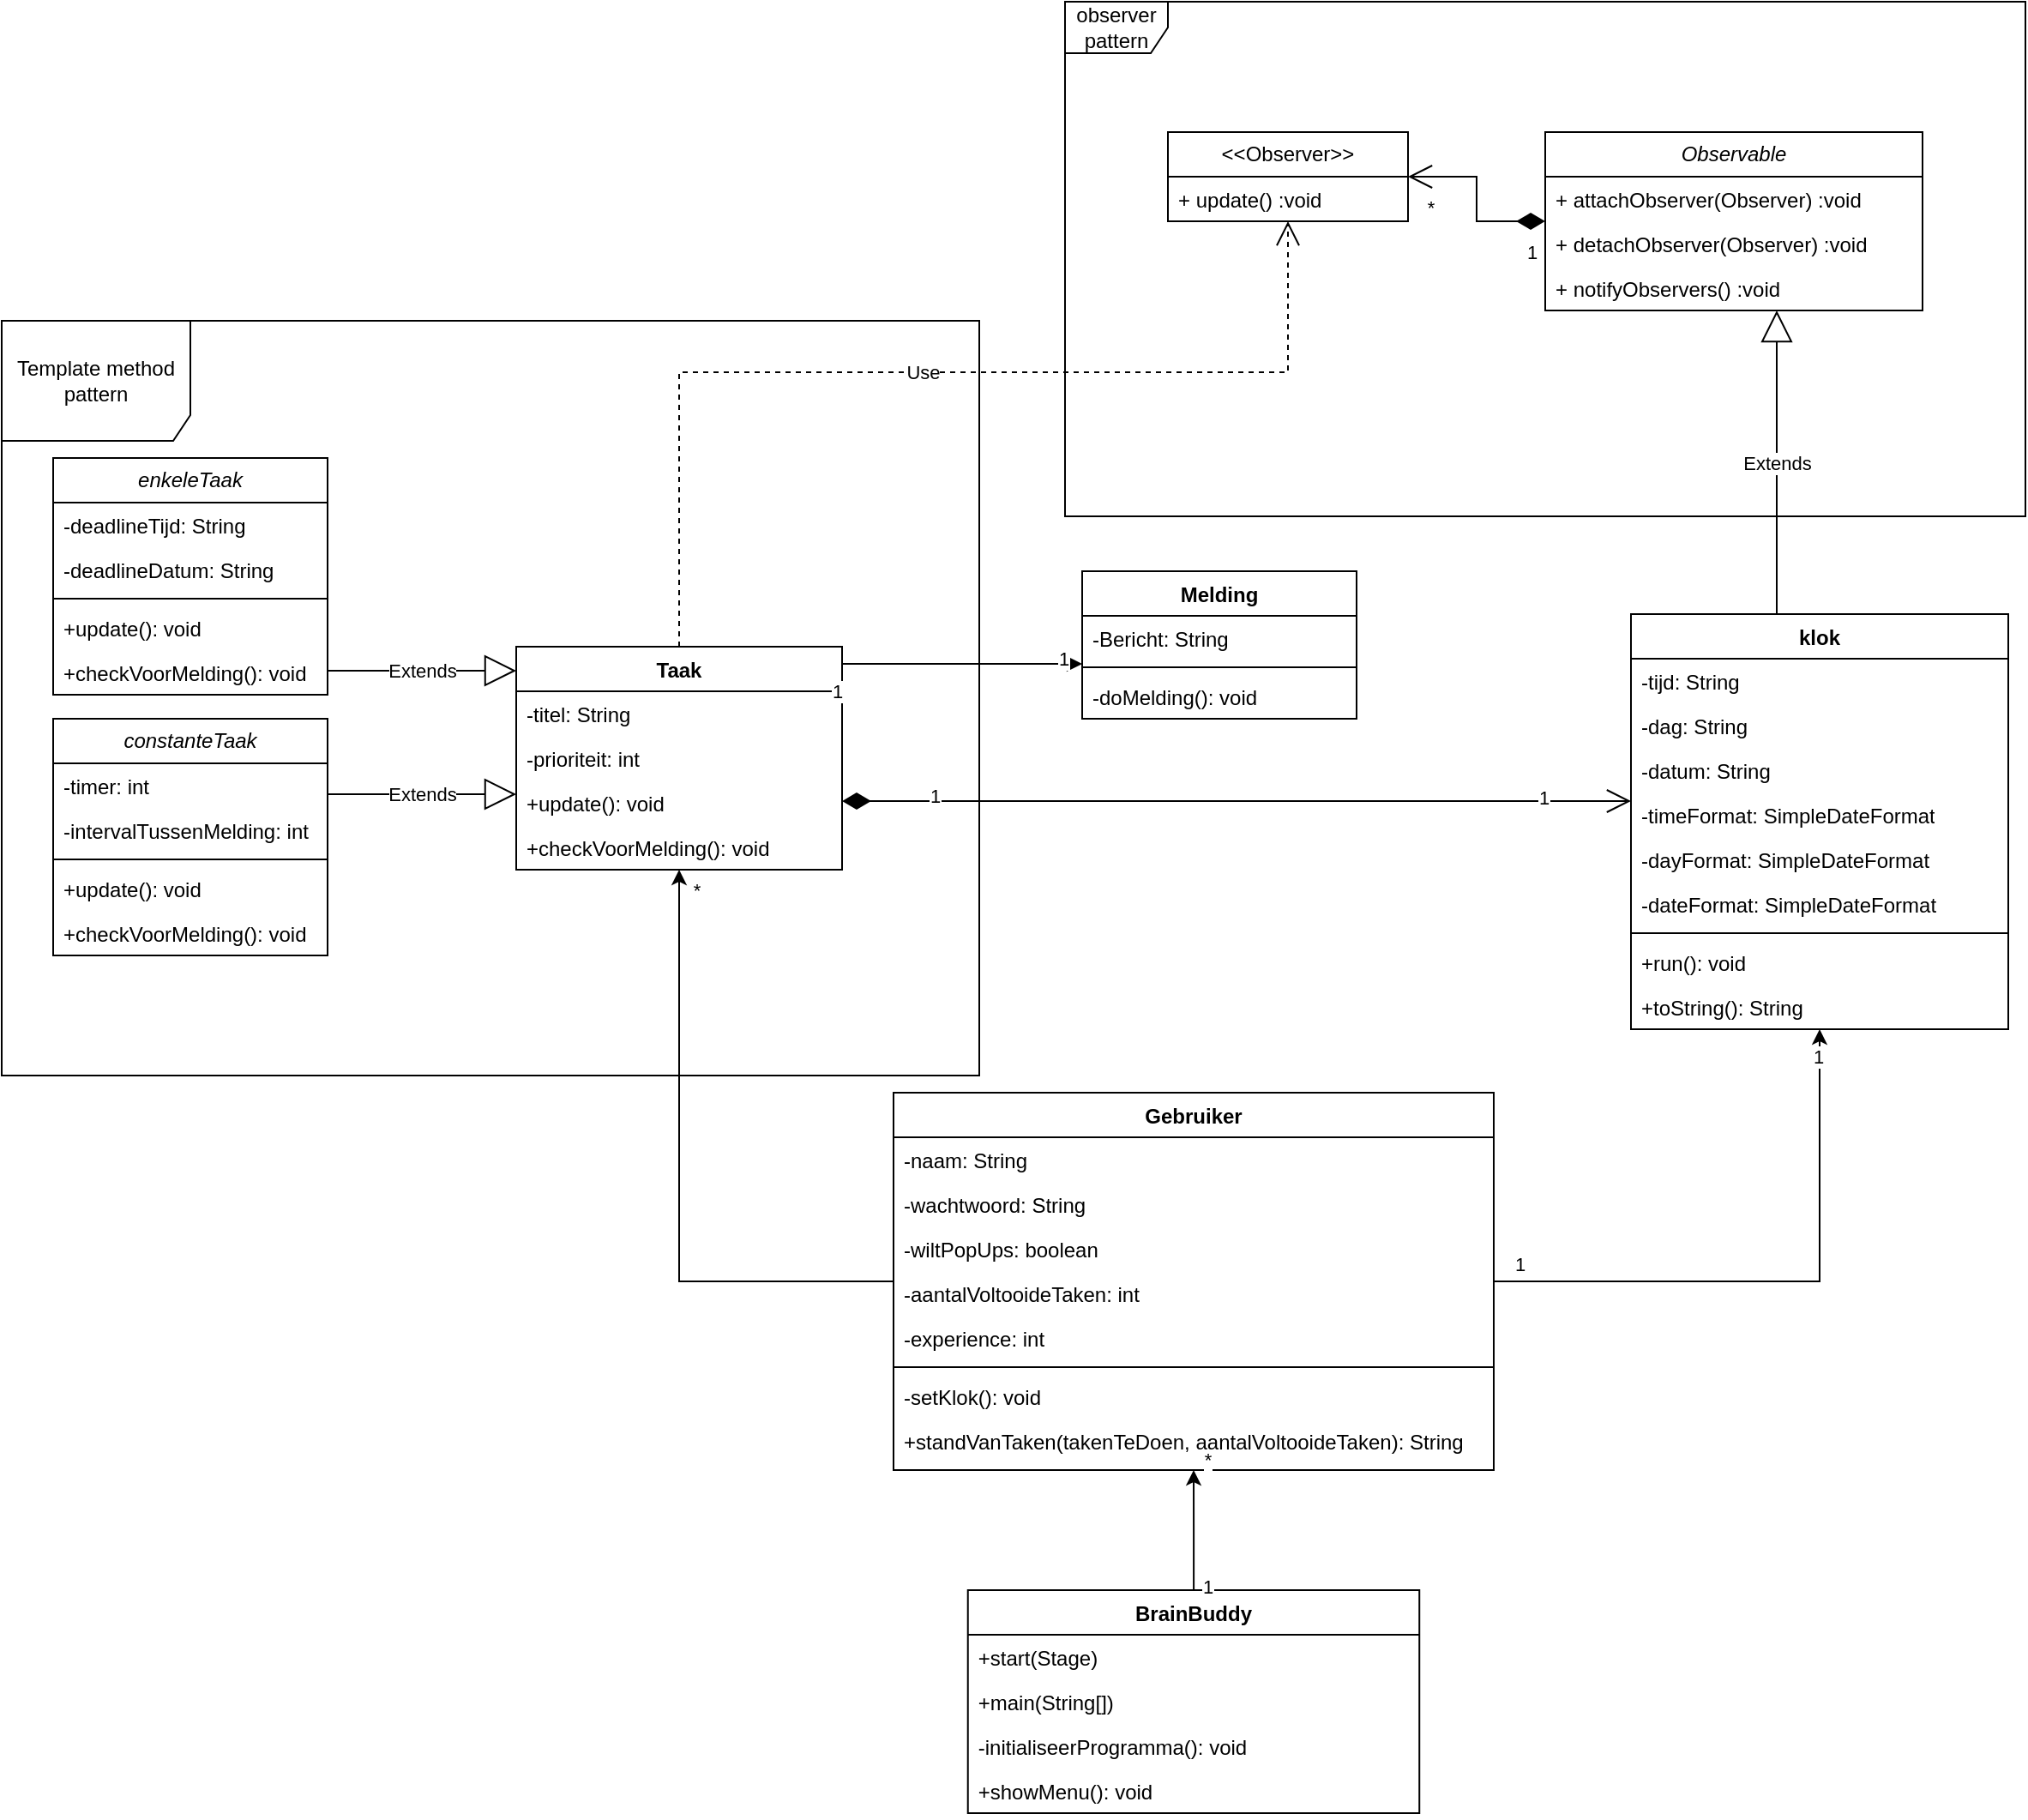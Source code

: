 <mxfile version="21.5.1" type="github">
  <diagram id="C5RBs43oDa-KdzZeNtuy" name="Page-1">
    <mxGraphModel dx="2260" dy="3035" grid="1" gridSize="10" guides="1" tooltips="1" connect="1" arrows="1" fold="1" page="1" pageScale="1" pageWidth="827" pageHeight="1169" math="0" shadow="0">
      <root>
        <mxCell id="WIyWlLk6GJQsqaUBKTNV-0" />
        <mxCell id="WIyWlLk6GJQsqaUBKTNV-1" parent="WIyWlLk6GJQsqaUBKTNV-0" />
        <mxCell id="zkfFHV4jXpPFQw0GAbJ--0" value="Gebruiker" style="swimlane;fontStyle=1;align=center;verticalAlign=top;childLayout=stackLayout;horizontal=1;startSize=26;horizontalStack=0;resizeParent=1;resizeLast=0;collapsible=1;marginBottom=0;rounded=0;shadow=0;strokeWidth=1;" parent="WIyWlLk6GJQsqaUBKTNV-1" vertex="1">
          <mxGeometry x="200" y="80" width="349.99" height="220" as="geometry">
            <mxRectangle x="460" y="70" width="160" height="26" as="alternateBounds" />
          </mxGeometry>
        </mxCell>
        <mxCell id="zkfFHV4jXpPFQw0GAbJ--1" value="-naam: String" style="text;align=left;verticalAlign=top;spacingLeft=4;spacingRight=4;overflow=hidden;rotatable=0;points=[[0,0.5],[1,0.5]];portConstraint=eastwest;" parent="zkfFHV4jXpPFQw0GAbJ--0" vertex="1">
          <mxGeometry y="26" width="349.99" height="26" as="geometry" />
        </mxCell>
        <mxCell id="zkfFHV4jXpPFQw0GAbJ--2" value="-wachtwoord: String" style="text;align=left;verticalAlign=top;spacingLeft=4;spacingRight=4;overflow=hidden;rotatable=0;points=[[0,0.5],[1,0.5]];portConstraint=eastwest;rounded=0;shadow=0;html=0;" parent="zkfFHV4jXpPFQw0GAbJ--0" vertex="1">
          <mxGeometry y="52" width="349.99" height="26" as="geometry" />
        </mxCell>
        <mxCell id="nkpf_7s-o5lBCypjqK16-37" value="-wiltPopUps: boolean" style="text;align=left;verticalAlign=top;spacingLeft=4;spacingRight=4;overflow=hidden;rotatable=0;points=[[0,0.5],[1,0.5]];portConstraint=eastwest;rounded=0;shadow=0;html=0;" parent="zkfFHV4jXpPFQw0GAbJ--0" vertex="1">
          <mxGeometry y="78" width="349.99" height="26" as="geometry" />
        </mxCell>
        <mxCell id="nkpf_7s-o5lBCypjqK16-38" value="-aantalVoltooideTaken: int" style="text;align=left;verticalAlign=top;spacingLeft=4;spacingRight=4;overflow=hidden;rotatable=0;points=[[0,0.5],[1,0.5]];portConstraint=eastwest;rounded=0;shadow=0;html=0;" parent="zkfFHV4jXpPFQw0GAbJ--0" vertex="1">
          <mxGeometry y="104" width="349.99" height="26" as="geometry" />
        </mxCell>
        <mxCell id="q0jv6eqmouH0mxFw3QSS-0" value="-experience: int" style="text;align=left;verticalAlign=top;spacingLeft=4;spacingRight=4;overflow=hidden;rotatable=0;points=[[0,0.5],[1,0.5]];portConstraint=eastwest;rounded=0;shadow=0;html=0;" parent="zkfFHV4jXpPFQw0GAbJ--0" vertex="1">
          <mxGeometry y="130" width="349.99" height="26" as="geometry" />
        </mxCell>
        <mxCell id="OFiB-6VQtVteIj5wp3rv-14" value="" style="line;strokeWidth=1;fillColor=none;align=left;verticalAlign=middle;spacingTop=-1;spacingLeft=3;spacingRight=3;rotatable=0;labelPosition=right;points=[];portConstraint=eastwest;strokeColor=inherit;" parent="zkfFHV4jXpPFQw0GAbJ--0" vertex="1">
          <mxGeometry y="156" width="349.99" height="8" as="geometry" />
        </mxCell>
        <mxCell id="OFiB-6VQtVteIj5wp3rv-11" value="-setKlok(): void" style="text;align=left;verticalAlign=top;spacingLeft=4;spacingRight=4;overflow=hidden;rotatable=0;points=[[0,0.5],[1,0.5]];portConstraint=eastwest;rounded=0;shadow=0;html=0;" parent="zkfFHV4jXpPFQw0GAbJ--0" vertex="1">
          <mxGeometry y="164" width="349.99" height="26" as="geometry" />
        </mxCell>
        <mxCell id="OFiB-6VQtVteIj5wp3rv-10" value="+standVanTaken(takenTeDoen, aantalVoltooideTaken): String" style="text;align=left;verticalAlign=top;spacingLeft=4;spacingRight=4;overflow=hidden;rotatable=0;points=[[0,0.5],[1,0.5]];portConstraint=eastwest;rounded=0;shadow=0;html=0;" parent="zkfFHV4jXpPFQw0GAbJ--0" vertex="1">
          <mxGeometry y="190" width="349.99" height="26" as="geometry" />
        </mxCell>
        <mxCell id="nkpf_7s-o5lBCypjqK16-0" value="Taak" style="swimlane;fontStyle=1;align=center;verticalAlign=top;childLayout=stackLayout;horizontal=1;startSize=26;horizontalStack=0;resizeParent=1;resizeParentMax=0;resizeLast=0;collapsible=1;marginBottom=0;whiteSpace=wrap;html=1;" parent="WIyWlLk6GJQsqaUBKTNV-1" vertex="1">
          <mxGeometry x="-20" y="-180" width="190" height="130" as="geometry" />
        </mxCell>
        <mxCell id="nkpf_7s-o5lBCypjqK16-1" value="-titel: String" style="text;strokeColor=none;fillColor=none;align=left;verticalAlign=top;spacingLeft=4;spacingRight=4;overflow=hidden;rotatable=0;points=[[0,0.5],[1,0.5]];portConstraint=eastwest;whiteSpace=wrap;html=1;" parent="nkpf_7s-o5lBCypjqK16-0" vertex="1">
          <mxGeometry y="26" width="190" height="26" as="geometry" />
        </mxCell>
        <mxCell id="nkpf_7s-o5lBCypjqK16-39" value="-prioriteit: int" style="text;strokeColor=none;fillColor=none;align=left;verticalAlign=top;spacingLeft=4;spacingRight=4;overflow=hidden;rotatable=0;points=[[0,0.5],[1,0.5]];portConstraint=eastwest;whiteSpace=wrap;html=1;" parent="nkpf_7s-o5lBCypjqK16-0" vertex="1">
          <mxGeometry y="52" width="190" height="26" as="geometry" />
        </mxCell>
        <mxCell id="VkaU5MWMWo7_LlxWx-EW-23" value="+update(): void" style="text;strokeColor=none;fillColor=none;align=left;verticalAlign=top;spacingLeft=4;spacingRight=4;overflow=hidden;rotatable=0;points=[[0,0.5],[1,0.5]];portConstraint=eastwest;whiteSpace=wrap;html=1;" vertex="1" parent="nkpf_7s-o5lBCypjqK16-0">
          <mxGeometry y="78" width="190" height="26" as="geometry" />
        </mxCell>
        <mxCell id="VkaU5MWMWo7_LlxWx-EW-24" value="+checkVoorMelding(): void" style="text;strokeColor=none;fillColor=none;align=left;verticalAlign=top;spacingLeft=4;spacingRight=4;overflow=hidden;rotatable=0;points=[[0,0.5],[1,0.5]];portConstraint=eastwest;whiteSpace=wrap;html=1;" vertex="1" parent="nkpf_7s-o5lBCypjqK16-0">
          <mxGeometry y="104" width="190" height="26" as="geometry" />
        </mxCell>
        <mxCell id="nkpf_7s-o5lBCypjqK16-4" value="Melding" style="swimlane;fontStyle=1;align=center;verticalAlign=top;childLayout=stackLayout;horizontal=1;startSize=26;horizontalStack=0;resizeParent=1;resizeParentMax=0;resizeLast=0;collapsible=1;marginBottom=0;whiteSpace=wrap;html=1;" parent="WIyWlLk6GJQsqaUBKTNV-1" vertex="1">
          <mxGeometry x="310" y="-224" width="160" height="86" as="geometry" />
        </mxCell>
        <mxCell id="nkpf_7s-o5lBCypjqK16-5" value="-Bericht: String" style="text;strokeColor=none;fillColor=none;align=left;verticalAlign=top;spacingLeft=4;spacingRight=4;overflow=hidden;rotatable=0;points=[[0,0.5],[1,0.5]];portConstraint=eastwest;whiteSpace=wrap;html=1;" parent="nkpf_7s-o5lBCypjqK16-4" vertex="1">
          <mxGeometry y="26" width="160" height="26" as="geometry" />
        </mxCell>
        <mxCell id="nkpf_7s-o5lBCypjqK16-6" value="" style="line;strokeWidth=1;fillColor=none;align=left;verticalAlign=middle;spacingTop=-1;spacingLeft=3;spacingRight=3;rotatable=0;labelPosition=right;points=[];portConstraint=eastwest;strokeColor=inherit;" parent="nkpf_7s-o5lBCypjqK16-4" vertex="1">
          <mxGeometry y="52" width="160" height="8" as="geometry" />
        </mxCell>
        <mxCell id="OFiB-6VQtVteIj5wp3rv-27" value="-doMelding(): void" style="text;strokeColor=none;fillColor=none;align=left;verticalAlign=top;spacingLeft=4;spacingRight=4;overflow=hidden;rotatable=0;points=[[0,0.5],[1,0.5]];portConstraint=eastwest;whiteSpace=wrap;html=1;" parent="nkpf_7s-o5lBCypjqK16-4" vertex="1">
          <mxGeometry y="60" width="160" height="26" as="geometry" />
        </mxCell>
        <mxCell id="nkpf_7s-o5lBCypjqK16-8" value="BrainBuddy" style="swimlane;fontStyle=1;align=center;verticalAlign=top;childLayout=stackLayout;horizontal=1;startSize=26;horizontalStack=0;resizeParent=1;resizeLast=0;collapsible=1;marginBottom=0;rounded=0;shadow=0;strokeWidth=1;" parent="WIyWlLk6GJQsqaUBKTNV-1" vertex="1">
          <mxGeometry x="243.37" y="370" width="263.25" height="130" as="geometry">
            <mxRectangle x="230" y="140" width="160" height="26" as="alternateBounds" />
          </mxGeometry>
        </mxCell>
        <mxCell id="nkpf_7s-o5lBCypjqK16-13" value="+start(Stage)" style="text;align=left;verticalAlign=top;spacingLeft=4;spacingRight=4;overflow=hidden;rotatable=0;points=[[0,0.5],[1,0.5]];portConstraint=eastwest;" parent="nkpf_7s-o5lBCypjqK16-8" vertex="1">
          <mxGeometry y="26" width="263.25" height="26" as="geometry" />
        </mxCell>
        <mxCell id="nkpf_7s-o5lBCypjqK16-14" value="+main(String[])" style="text;align=left;verticalAlign=top;spacingLeft=4;spacingRight=4;overflow=hidden;rotatable=0;points=[[0,0.5],[1,0.5]];portConstraint=eastwest;" parent="nkpf_7s-o5lBCypjqK16-8" vertex="1">
          <mxGeometry y="52" width="263.25" height="26" as="geometry" />
        </mxCell>
        <mxCell id="nkpf_7s-o5lBCypjqK16-22" value="-initialiseerProgramma(): void" style="text;align=left;verticalAlign=top;spacingLeft=4;spacingRight=4;overflow=hidden;rotatable=0;points=[[0,0.5],[1,0.5]];portConstraint=eastwest;" parent="nkpf_7s-o5lBCypjqK16-8" vertex="1">
          <mxGeometry y="78" width="263.25" height="26" as="geometry" />
        </mxCell>
        <mxCell id="VkaU5MWMWo7_LlxWx-EW-22" value="+showMenu(): void" style="text;align=left;verticalAlign=top;spacingLeft=4;spacingRight=4;overflow=hidden;rotatable=0;points=[[0,0.5],[1,0.5]];portConstraint=eastwest;" vertex="1" parent="nkpf_7s-o5lBCypjqK16-8">
          <mxGeometry y="104" width="263.25" height="26" as="geometry" />
        </mxCell>
        <mxCell id="q0jv6eqmouH0mxFw3QSS-3" style="edgeStyle=orthogonalEdgeStyle;rounded=0;orthogonalLoop=1;jettySize=auto;html=1;" parent="WIyWlLk6GJQsqaUBKTNV-1" source="nkpf_7s-o5lBCypjqK16-8" target="zkfFHV4jXpPFQw0GAbJ--0" edge="1">
          <mxGeometry relative="1" as="geometry" />
        </mxCell>
        <mxCell id="OFiB-6VQtVteIj5wp3rv-19" value="*" style="edgeLabel;html=1;align=center;verticalAlign=middle;resizable=0;points=[];" parent="q0jv6eqmouH0mxFw3QSS-3" vertex="1" connectable="0">
          <mxGeometry x="0.779" y="-1" relative="1" as="geometry">
            <mxPoint x="7" y="-14" as="offset" />
          </mxGeometry>
        </mxCell>
        <mxCell id="OFiB-6VQtVteIj5wp3rv-20" value="1" style="edgeLabel;html=1;align=center;verticalAlign=middle;resizable=0;points=[];" parent="q0jv6eqmouH0mxFw3QSS-3" vertex="1" connectable="0">
          <mxGeometry x="-0.93" relative="1" as="geometry">
            <mxPoint x="8" as="offset" />
          </mxGeometry>
        </mxCell>
        <mxCell id="q0jv6eqmouH0mxFw3QSS-4" style="edgeStyle=orthogonalEdgeStyle;rounded=0;orthogonalLoop=1;jettySize=auto;html=1;" parent="WIyWlLk6GJQsqaUBKTNV-1" source="zkfFHV4jXpPFQw0GAbJ--0" target="nkpf_7s-o5lBCypjqK16-0" edge="1">
          <mxGeometry relative="1" as="geometry" />
        </mxCell>
        <mxCell id="OFiB-6VQtVteIj5wp3rv-6" value="*" style="edgeLabel;html=1;align=center;verticalAlign=middle;resizable=0;points=[];" parent="q0jv6eqmouH0mxFw3QSS-4" vertex="1" connectable="0">
          <mxGeometry x="0.872" y="-2" relative="1" as="geometry">
            <mxPoint x="8" y="-12" as="offset" />
          </mxGeometry>
        </mxCell>
        <mxCell id="q0jv6eqmouH0mxFw3QSS-5" style="edgeStyle=orthogonalEdgeStyle;rounded=0;orthogonalLoop=1;jettySize=auto;html=1;exitX=1;exitY=0.25;exitDx=0;exitDy=0;" parent="WIyWlLk6GJQsqaUBKTNV-1" source="nkpf_7s-o5lBCypjqK16-0" target="nkpf_7s-o5lBCypjqK16-4" edge="1">
          <mxGeometry relative="1" as="geometry">
            <Array as="points">
              <mxPoint x="320" y="-170" />
              <mxPoint x="320" y="-170" />
            </Array>
          </mxGeometry>
        </mxCell>
        <mxCell id="OFiB-6VQtVteIj5wp3rv-21" value="1" style="edgeLabel;html=1;align=center;verticalAlign=middle;resizable=0;points=[];" parent="q0jv6eqmouH0mxFw3QSS-5" vertex="1" connectable="0">
          <mxGeometry x="-0.92" y="3" relative="1" as="geometry">
            <mxPoint as="offset" />
          </mxGeometry>
        </mxCell>
        <mxCell id="OFiB-6VQtVteIj5wp3rv-22" value="1" style="edgeLabel;html=1;align=center;verticalAlign=middle;resizable=0;points=[];" parent="q0jv6eqmouH0mxFw3QSS-5" vertex="1" connectable="0">
          <mxGeometry x="0.86" y="3" relative="1" as="geometry">
            <mxPoint as="offset" />
          </mxGeometry>
        </mxCell>
        <mxCell id="lGea2A5vAVE2JrmUOLcW-0" value="&amp;lt;&amp;lt;Observer&amp;gt;&amp;gt;" style="swimlane;fontStyle=0;childLayout=stackLayout;horizontal=1;startSize=26;fillColor=none;horizontalStack=0;resizeParent=1;resizeParentMax=0;resizeLast=0;collapsible=1;marginBottom=0;whiteSpace=wrap;html=1;" parent="WIyWlLk6GJQsqaUBKTNV-1" vertex="1">
          <mxGeometry x="360" y="-480" width="140" height="52" as="geometry" />
        </mxCell>
        <mxCell id="lGea2A5vAVE2JrmUOLcW-1" value="+ update() :void" style="text;strokeColor=none;fillColor=none;align=left;verticalAlign=top;spacingLeft=4;spacingRight=4;overflow=hidden;rotatable=0;points=[[0,0.5],[1,0.5]];portConstraint=eastwest;whiteSpace=wrap;html=1;" parent="lGea2A5vAVE2JrmUOLcW-0" vertex="1">
          <mxGeometry y="26" width="140" height="26" as="geometry" />
        </mxCell>
        <mxCell id="lGea2A5vAVE2JrmUOLcW-4" value="&lt;i&gt;Observable&lt;/i&gt;" style="swimlane;fontStyle=0;childLayout=stackLayout;horizontal=1;startSize=26;fillColor=none;horizontalStack=0;resizeParent=1;resizeParentMax=0;resizeLast=0;collapsible=1;marginBottom=0;whiteSpace=wrap;html=1;" parent="WIyWlLk6GJQsqaUBKTNV-1" vertex="1">
          <mxGeometry x="580" y="-480" width="220" height="104" as="geometry" />
        </mxCell>
        <mxCell id="lGea2A5vAVE2JrmUOLcW-5" value="+ attachObserver(Observer) :void" style="text;strokeColor=none;fillColor=none;align=left;verticalAlign=top;spacingLeft=4;spacingRight=4;overflow=hidden;rotatable=0;points=[[0,0.5],[1,0.5]];portConstraint=eastwest;whiteSpace=wrap;html=1;" parent="lGea2A5vAVE2JrmUOLcW-4" vertex="1">
          <mxGeometry y="26" width="220" height="26" as="geometry" />
        </mxCell>
        <mxCell id="lGea2A5vAVE2JrmUOLcW-6" value="+ detachObserver(Observer) :void" style="text;strokeColor=none;fillColor=none;align=left;verticalAlign=top;spacingLeft=4;spacingRight=4;overflow=hidden;rotatable=0;points=[[0,0.5],[1,0.5]];portConstraint=eastwest;whiteSpace=wrap;html=1;" parent="lGea2A5vAVE2JrmUOLcW-4" vertex="1">
          <mxGeometry y="52" width="220" height="26" as="geometry" />
        </mxCell>
        <mxCell id="lGea2A5vAVE2JrmUOLcW-7" value="+ notifyObservers() :void" style="text;strokeColor=none;fillColor=none;align=left;verticalAlign=top;spacingLeft=4;spacingRight=4;overflow=hidden;rotatable=0;points=[[0,0.5],[1,0.5]];portConstraint=eastwest;whiteSpace=wrap;html=1;" parent="lGea2A5vAVE2JrmUOLcW-4" vertex="1">
          <mxGeometry y="78" width="220" height="26" as="geometry" />
        </mxCell>
        <mxCell id="lGea2A5vAVE2JrmUOLcW-8" value="" style="endArrow=open;html=1;endSize=12;startArrow=diamondThin;startSize=14;startFill=1;edgeStyle=orthogonalEdgeStyle;align=left;verticalAlign=bottom;rounded=0;" parent="WIyWlLk6GJQsqaUBKTNV-1" source="lGea2A5vAVE2JrmUOLcW-4" target="lGea2A5vAVE2JrmUOLcW-0" edge="1">
          <mxGeometry x="-1" y="3" relative="1" as="geometry">
            <mxPoint x="400" y="-326" as="sourcePoint" />
            <mxPoint x="560" y="-326" as="targetPoint" />
            <mxPoint as="offset" />
          </mxGeometry>
        </mxCell>
        <mxCell id="OFiB-6VQtVteIj5wp3rv-25" value="*" style="edgeLabel;html=1;align=center;verticalAlign=middle;resizable=0;points=[];" parent="lGea2A5vAVE2JrmUOLcW-8" vertex="1" connectable="0">
          <mxGeometry x="0.605" y="-1" relative="1" as="geometry">
            <mxPoint x="-8" y="19" as="offset" />
          </mxGeometry>
        </mxCell>
        <mxCell id="OFiB-6VQtVteIj5wp3rv-26" value="1" style="edgeLabel;html=1;align=center;verticalAlign=middle;resizable=0;points=[];" parent="lGea2A5vAVE2JrmUOLcW-8" vertex="1" connectable="0">
          <mxGeometry x="-0.84" y="-1" relative="1" as="geometry">
            <mxPoint y="19" as="offset" />
          </mxGeometry>
        </mxCell>
        <mxCell id="lGea2A5vAVE2JrmUOLcW-10" value="observer pattern" style="shape=umlFrame;whiteSpace=wrap;html=1;pointerEvents=0;" parent="WIyWlLk6GJQsqaUBKTNV-1" vertex="1">
          <mxGeometry x="300" y="-556" width="560" height="300" as="geometry" />
        </mxCell>
        <mxCell id="lGea2A5vAVE2JrmUOLcW-11" value="Template method pattern" style="shape=umlFrame;whiteSpace=wrap;html=1;pointerEvents=0;width=110;height=70;" parent="WIyWlLk6GJQsqaUBKTNV-1" vertex="1">
          <mxGeometry x="-320" y="-370" width="570" height="440" as="geometry" />
        </mxCell>
        <mxCell id="lGea2A5vAVE2JrmUOLcW-16" value="&lt;i&gt;enkeleTaak&lt;/i&gt;" style="swimlane;fontStyle=0;childLayout=stackLayout;horizontal=1;startSize=26;fillColor=none;horizontalStack=0;resizeParent=1;resizeParentMax=0;resizeLast=0;collapsible=1;marginBottom=0;whiteSpace=wrap;html=1;" parent="WIyWlLk6GJQsqaUBKTNV-1" vertex="1">
          <mxGeometry x="-290" y="-290" width="160" height="138" as="geometry" />
        </mxCell>
        <mxCell id="VkaU5MWMWo7_LlxWx-EW-3" value="-deadlineTijd: String" style="text;strokeColor=none;fillColor=none;align=left;verticalAlign=top;spacingLeft=4;spacingRight=4;overflow=hidden;rotatable=0;points=[[0,0.5],[1,0.5]];portConstraint=eastwest;whiteSpace=wrap;html=1;" vertex="1" parent="lGea2A5vAVE2JrmUOLcW-16">
          <mxGeometry y="26" width="160" height="26" as="geometry" />
        </mxCell>
        <mxCell id="VkaU5MWMWo7_LlxWx-EW-4" value="-deadlineDatum: String" style="text;strokeColor=none;fillColor=none;align=left;verticalAlign=top;spacingLeft=4;spacingRight=4;overflow=hidden;rotatable=0;points=[[0,0.5],[1,0.5]];portConstraint=eastwest;whiteSpace=wrap;html=1;" vertex="1" parent="lGea2A5vAVE2JrmUOLcW-16">
          <mxGeometry y="52" width="160" height="26" as="geometry" />
        </mxCell>
        <mxCell id="VkaU5MWMWo7_LlxWx-EW-7" value="" style="line;strokeWidth=1;fillColor=none;align=left;verticalAlign=middle;spacingTop=-1;spacingLeft=3;spacingRight=3;rotatable=0;labelPosition=right;points=[];portConstraint=eastwest;strokeColor=inherit;" vertex="1" parent="lGea2A5vAVE2JrmUOLcW-16">
          <mxGeometry y="78" width="160" height="8" as="geometry" />
        </mxCell>
        <mxCell id="VkaU5MWMWo7_LlxWx-EW-6" value="+update(): void" style="text;strokeColor=none;fillColor=none;align=left;verticalAlign=top;spacingLeft=4;spacingRight=4;overflow=hidden;rotatable=0;points=[[0,0.5],[1,0.5]];portConstraint=eastwest;whiteSpace=wrap;html=1;" vertex="1" parent="lGea2A5vAVE2JrmUOLcW-16">
          <mxGeometry y="86" width="160" height="26" as="geometry" />
        </mxCell>
        <mxCell id="VkaU5MWMWo7_LlxWx-EW-26" value="+checkVoorMelding(): void" style="text;strokeColor=none;fillColor=none;align=left;verticalAlign=top;spacingLeft=4;spacingRight=4;overflow=hidden;rotatable=0;points=[[0,0.5],[1,0.5]];portConstraint=eastwest;whiteSpace=wrap;html=1;" vertex="1" parent="lGea2A5vAVE2JrmUOLcW-16">
          <mxGeometry y="112" width="160" height="26" as="geometry" />
        </mxCell>
        <mxCell id="lGea2A5vAVE2JrmUOLcW-18" value="&lt;i&gt;constanteTaak&lt;/i&gt;" style="swimlane;fontStyle=0;childLayout=stackLayout;horizontal=1;startSize=26;fillColor=none;horizontalStack=0;resizeParent=1;resizeParentMax=0;resizeLast=0;collapsible=1;marginBottom=0;whiteSpace=wrap;html=1;" parent="WIyWlLk6GJQsqaUBKTNV-1" vertex="1">
          <mxGeometry x="-290" y="-138" width="160" height="138" as="geometry" />
        </mxCell>
        <mxCell id="lGea2A5vAVE2JrmUOLcW-19" value="-timer: int" style="text;strokeColor=none;fillColor=none;align=left;verticalAlign=top;spacingLeft=4;spacingRight=4;overflow=hidden;rotatable=0;points=[[0,0.5],[1,0.5]];portConstraint=eastwest;whiteSpace=wrap;html=1;" parent="lGea2A5vAVE2JrmUOLcW-18" vertex="1">
          <mxGeometry y="26" width="160" height="26" as="geometry" />
        </mxCell>
        <mxCell id="VkaU5MWMWo7_LlxWx-EW-0" value="-intervalTussenMelding: int" style="text;strokeColor=none;fillColor=none;align=left;verticalAlign=top;spacingLeft=4;spacingRight=4;overflow=hidden;rotatable=0;points=[[0,0.5],[1,0.5]];portConstraint=eastwest;whiteSpace=wrap;html=1;" vertex="1" parent="lGea2A5vAVE2JrmUOLcW-18">
          <mxGeometry y="52" width="160" height="26" as="geometry" />
        </mxCell>
        <mxCell id="VkaU5MWMWo7_LlxWx-EW-2" value="" style="line;strokeWidth=1;fillColor=none;align=left;verticalAlign=middle;spacingTop=-1;spacingLeft=3;spacingRight=3;rotatable=0;labelPosition=right;points=[];portConstraint=eastwest;strokeColor=inherit;" vertex="1" parent="lGea2A5vAVE2JrmUOLcW-18">
          <mxGeometry y="78" width="160" height="8" as="geometry" />
        </mxCell>
        <mxCell id="VkaU5MWMWo7_LlxWx-EW-1" value="+update(): void" style="text;strokeColor=none;fillColor=none;align=left;verticalAlign=top;spacingLeft=4;spacingRight=4;overflow=hidden;rotatable=0;points=[[0,0.5],[1,0.5]];portConstraint=eastwest;whiteSpace=wrap;html=1;" vertex="1" parent="lGea2A5vAVE2JrmUOLcW-18">
          <mxGeometry y="86" width="160" height="26" as="geometry" />
        </mxCell>
        <mxCell id="VkaU5MWMWo7_LlxWx-EW-25" value="+checkVoorMelding(): void" style="text;strokeColor=none;fillColor=none;align=left;verticalAlign=top;spacingLeft=4;spacingRight=4;overflow=hidden;rotatable=0;points=[[0,0.5],[1,0.5]];portConstraint=eastwest;whiteSpace=wrap;html=1;" vertex="1" parent="lGea2A5vAVE2JrmUOLcW-18">
          <mxGeometry y="112" width="160" height="26" as="geometry" />
        </mxCell>
        <mxCell id="lGea2A5vAVE2JrmUOLcW-21" value="Extends" style="endArrow=block;endSize=16;endFill=0;html=1;rounded=0;edgeStyle=elbowEdgeStyle;elbow=vertical;" parent="WIyWlLk6GJQsqaUBKTNV-1" source="lGea2A5vAVE2JrmUOLcW-16" target="nkpf_7s-o5lBCypjqK16-0" edge="1">
          <mxGeometry width="160" relative="1" as="geometry">
            <mxPoint x="-170" y="-378" as="sourcePoint" />
            <mxPoint x="-10" y="-378" as="targetPoint" />
          </mxGeometry>
        </mxCell>
        <mxCell id="lGea2A5vAVE2JrmUOLcW-23" value="Extends" style="endArrow=block;endSize=16;endFill=0;html=1;rounded=0;edgeStyle=elbowEdgeStyle;elbow=vertical;" parent="WIyWlLk6GJQsqaUBKTNV-1" source="lGea2A5vAVE2JrmUOLcW-18" target="nkpf_7s-o5lBCypjqK16-0" edge="1">
          <mxGeometry width="160" relative="1" as="geometry">
            <mxPoint x="-91" y="-388" as="sourcePoint" />
            <mxPoint x="-39" y="-436" as="targetPoint" />
          </mxGeometry>
        </mxCell>
        <mxCell id="lGea2A5vAVE2JrmUOLcW-24" value="1" style="edgeStyle=orthogonalEdgeStyle;rounded=0;orthogonalLoop=1;jettySize=auto;html=1;" parent="WIyWlLk6GJQsqaUBKTNV-1" source="zkfFHV4jXpPFQw0GAbJ--0" target="lGea2A5vAVE2JrmUOLcW-25" edge="1">
          <mxGeometry x="-0.908" y="10" relative="1" as="geometry">
            <mxPoint x="277" y="178" as="sourcePoint" />
            <mxPoint x="650" y="60" as="targetPoint" />
            <mxPoint as="offset" />
          </mxGeometry>
        </mxCell>
        <mxCell id="OFiB-6VQtVteIj5wp3rv-9" value="1" style="edgeLabel;html=1;align=center;verticalAlign=middle;resizable=0;points=[];" parent="lGea2A5vAVE2JrmUOLcW-24" vertex="1" connectable="0">
          <mxGeometry x="0.816" y="1" relative="1" as="geometry">
            <mxPoint y="-15" as="offset" />
          </mxGeometry>
        </mxCell>
        <mxCell id="lGea2A5vAVE2JrmUOLcW-25" value="klok" style="swimlane;fontStyle=1;align=center;verticalAlign=top;childLayout=stackLayout;horizontal=1;startSize=26;horizontalStack=0;resizeParent=1;resizeParentMax=0;resizeLast=0;collapsible=1;marginBottom=0;whiteSpace=wrap;html=1;" parent="WIyWlLk6GJQsqaUBKTNV-1" vertex="1">
          <mxGeometry x="630" y="-199" width="220" height="242" as="geometry" />
        </mxCell>
        <mxCell id="lGea2A5vAVE2JrmUOLcW-29" value="-tijd: String" style="text;strokeColor=none;fillColor=none;align=left;verticalAlign=top;spacingLeft=4;spacingRight=4;overflow=hidden;rotatable=0;points=[[0,0.5],[1,0.5]];portConstraint=eastwest;whiteSpace=wrap;html=1;" parent="lGea2A5vAVE2JrmUOLcW-25" vertex="1">
          <mxGeometry y="26" width="220" height="26" as="geometry" />
        </mxCell>
        <mxCell id="OFiB-6VQtVteIj5wp3rv-1" value="-dag: String" style="text;strokeColor=none;fillColor=none;align=left;verticalAlign=top;spacingLeft=4;spacingRight=4;overflow=hidden;rotatable=0;points=[[0,0.5],[1,0.5]];portConstraint=eastwest;whiteSpace=wrap;html=1;" parent="lGea2A5vAVE2JrmUOLcW-25" vertex="1">
          <mxGeometry y="52" width="220" height="26" as="geometry" />
        </mxCell>
        <mxCell id="OFiB-6VQtVteIj5wp3rv-0" value="-datum: String" style="text;strokeColor=none;fillColor=none;align=left;verticalAlign=top;spacingLeft=4;spacingRight=4;overflow=hidden;rotatable=0;points=[[0,0.5],[1,0.5]];portConstraint=eastwest;whiteSpace=wrap;html=1;" parent="lGea2A5vAVE2JrmUOLcW-25" vertex="1">
          <mxGeometry y="78" width="220" height="26" as="geometry" />
        </mxCell>
        <mxCell id="OFiB-6VQtVteIj5wp3rv-3" value="-timeFormat: SimpleDateFormat" style="text;strokeColor=none;fillColor=none;align=left;verticalAlign=top;spacingLeft=4;spacingRight=4;overflow=hidden;rotatable=0;points=[[0,0.5],[1,0.5]];portConstraint=eastwest;whiteSpace=wrap;html=1;" parent="lGea2A5vAVE2JrmUOLcW-25" vertex="1">
          <mxGeometry y="104" width="220" height="26" as="geometry" />
        </mxCell>
        <mxCell id="OFiB-6VQtVteIj5wp3rv-2" value="-dayFormat: SimpleDateFormat" style="text;strokeColor=none;fillColor=none;align=left;verticalAlign=top;spacingLeft=4;spacingRight=4;overflow=hidden;rotatable=0;points=[[0,0.5],[1,0.5]];portConstraint=eastwest;whiteSpace=wrap;html=1;" parent="lGea2A5vAVE2JrmUOLcW-25" vertex="1">
          <mxGeometry y="130" width="220" height="26" as="geometry" />
        </mxCell>
        <mxCell id="OFiB-6VQtVteIj5wp3rv-5" value="-dateFormat: SimpleDateFormat" style="text;strokeColor=none;fillColor=none;align=left;verticalAlign=top;spacingLeft=4;spacingRight=4;overflow=hidden;rotatable=0;points=[[0,0.5],[1,0.5]];portConstraint=eastwest;whiteSpace=wrap;html=1;" parent="lGea2A5vAVE2JrmUOLcW-25" vertex="1">
          <mxGeometry y="156" width="220" height="26" as="geometry" />
        </mxCell>
        <mxCell id="lGea2A5vAVE2JrmUOLcW-27" value="" style="line;strokeWidth=1;fillColor=none;align=left;verticalAlign=middle;spacingTop=-1;spacingLeft=3;spacingRight=3;rotatable=0;labelPosition=right;points=[];portConstraint=eastwest;strokeColor=inherit;" parent="lGea2A5vAVE2JrmUOLcW-25" vertex="1">
          <mxGeometry y="182" width="220" height="8" as="geometry" />
        </mxCell>
        <mxCell id="lGea2A5vAVE2JrmUOLcW-28" value="+run(): void" style="text;strokeColor=none;fillColor=none;align=left;verticalAlign=top;spacingLeft=4;spacingRight=4;overflow=hidden;rotatable=0;points=[[0,0.5],[1,0.5]];portConstraint=eastwest;whiteSpace=wrap;html=1;" parent="lGea2A5vAVE2JrmUOLcW-25" vertex="1">
          <mxGeometry y="190" width="220" height="26" as="geometry" />
        </mxCell>
        <mxCell id="lGea2A5vAVE2JrmUOLcW-30" value="+toString(): String" style="text;strokeColor=none;fillColor=none;align=left;verticalAlign=top;spacingLeft=4;spacingRight=4;overflow=hidden;rotatable=0;points=[[0,0.5],[1,0.5]];portConstraint=eastwest;whiteSpace=wrap;html=1;" parent="lGea2A5vAVE2JrmUOLcW-25" vertex="1">
          <mxGeometry y="216" width="220" height="26" as="geometry" />
        </mxCell>
        <mxCell id="lGea2A5vAVE2JrmUOLcW-38" value="Extends" style="endArrow=block;endSize=16;endFill=0;html=1;rounded=0;edgeStyle=elbowEdgeStyle;" parent="WIyWlLk6GJQsqaUBKTNV-1" source="lGea2A5vAVE2JrmUOLcW-25" target="lGea2A5vAVE2JrmUOLcW-4" edge="1">
          <mxGeometry width="160" relative="1" as="geometry">
            <mxPoint x="739.696" y="-236" as="sourcePoint" />
            <mxPoint x="450" y="14" as="targetPoint" />
          </mxGeometry>
        </mxCell>
        <mxCell id="OFiB-6VQtVteIj5wp3rv-18" value="" style="endArrow=open;html=1;endSize=12;startArrow=diamondThin;startSize=14;startFill=1;align=left;verticalAlign=bottom;rounded=0;edgeStyle=orthogonalEdgeStyle;elbow=vertical;" parent="WIyWlLk6GJQsqaUBKTNV-1" source="nkpf_7s-o5lBCypjqK16-0" target="lGea2A5vAVE2JrmUOLcW-25" edge="1">
          <mxGeometry x="-1" y="3" relative="1" as="geometry">
            <mxPoint x="660" y="-358" as="sourcePoint" />
            <mxPoint x="510" y="-358" as="targetPoint" />
            <mxPoint as="offset" />
            <Array as="points">
              <mxPoint x="450" y="-90" />
              <mxPoint x="450" y="-90" />
            </Array>
          </mxGeometry>
        </mxCell>
        <mxCell id="OFiB-6VQtVteIj5wp3rv-23" value="1" style="edgeLabel;html=1;align=center;verticalAlign=middle;resizable=0;points=[];" parent="OFiB-6VQtVteIj5wp3rv-18" vertex="1" connectable="0">
          <mxGeometry x="-0.766" y="3" relative="1" as="geometry">
            <mxPoint as="offset" />
          </mxGeometry>
        </mxCell>
        <mxCell id="OFiB-6VQtVteIj5wp3rv-24" value="1" style="edgeLabel;html=1;align=center;verticalAlign=middle;resizable=0;points=[];" parent="OFiB-6VQtVteIj5wp3rv-18" vertex="1" connectable="0">
          <mxGeometry x="0.776" y="2" relative="1" as="geometry">
            <mxPoint as="offset" />
          </mxGeometry>
        </mxCell>
        <mxCell id="BABtvywG-zZ1OtOkHeRG-0" value="Use" style="endArrow=open;endSize=12;dashed=1;html=1;rounded=0;edgeStyle=elbowEdgeStyle;elbow=vertical;" parent="WIyWlLk6GJQsqaUBKTNV-1" source="nkpf_7s-o5lBCypjqK16-0" target="lGea2A5vAVE2JrmUOLcW-0" edge="1">
          <mxGeometry width="160" relative="1" as="geometry">
            <mxPoint x="170" y="-254" as="sourcePoint" />
            <mxPoint x="370" y="-444" as="targetPoint" />
            <Array as="points">
              <mxPoint x="230" y="-340" />
            </Array>
          </mxGeometry>
        </mxCell>
      </root>
    </mxGraphModel>
  </diagram>
</mxfile>
